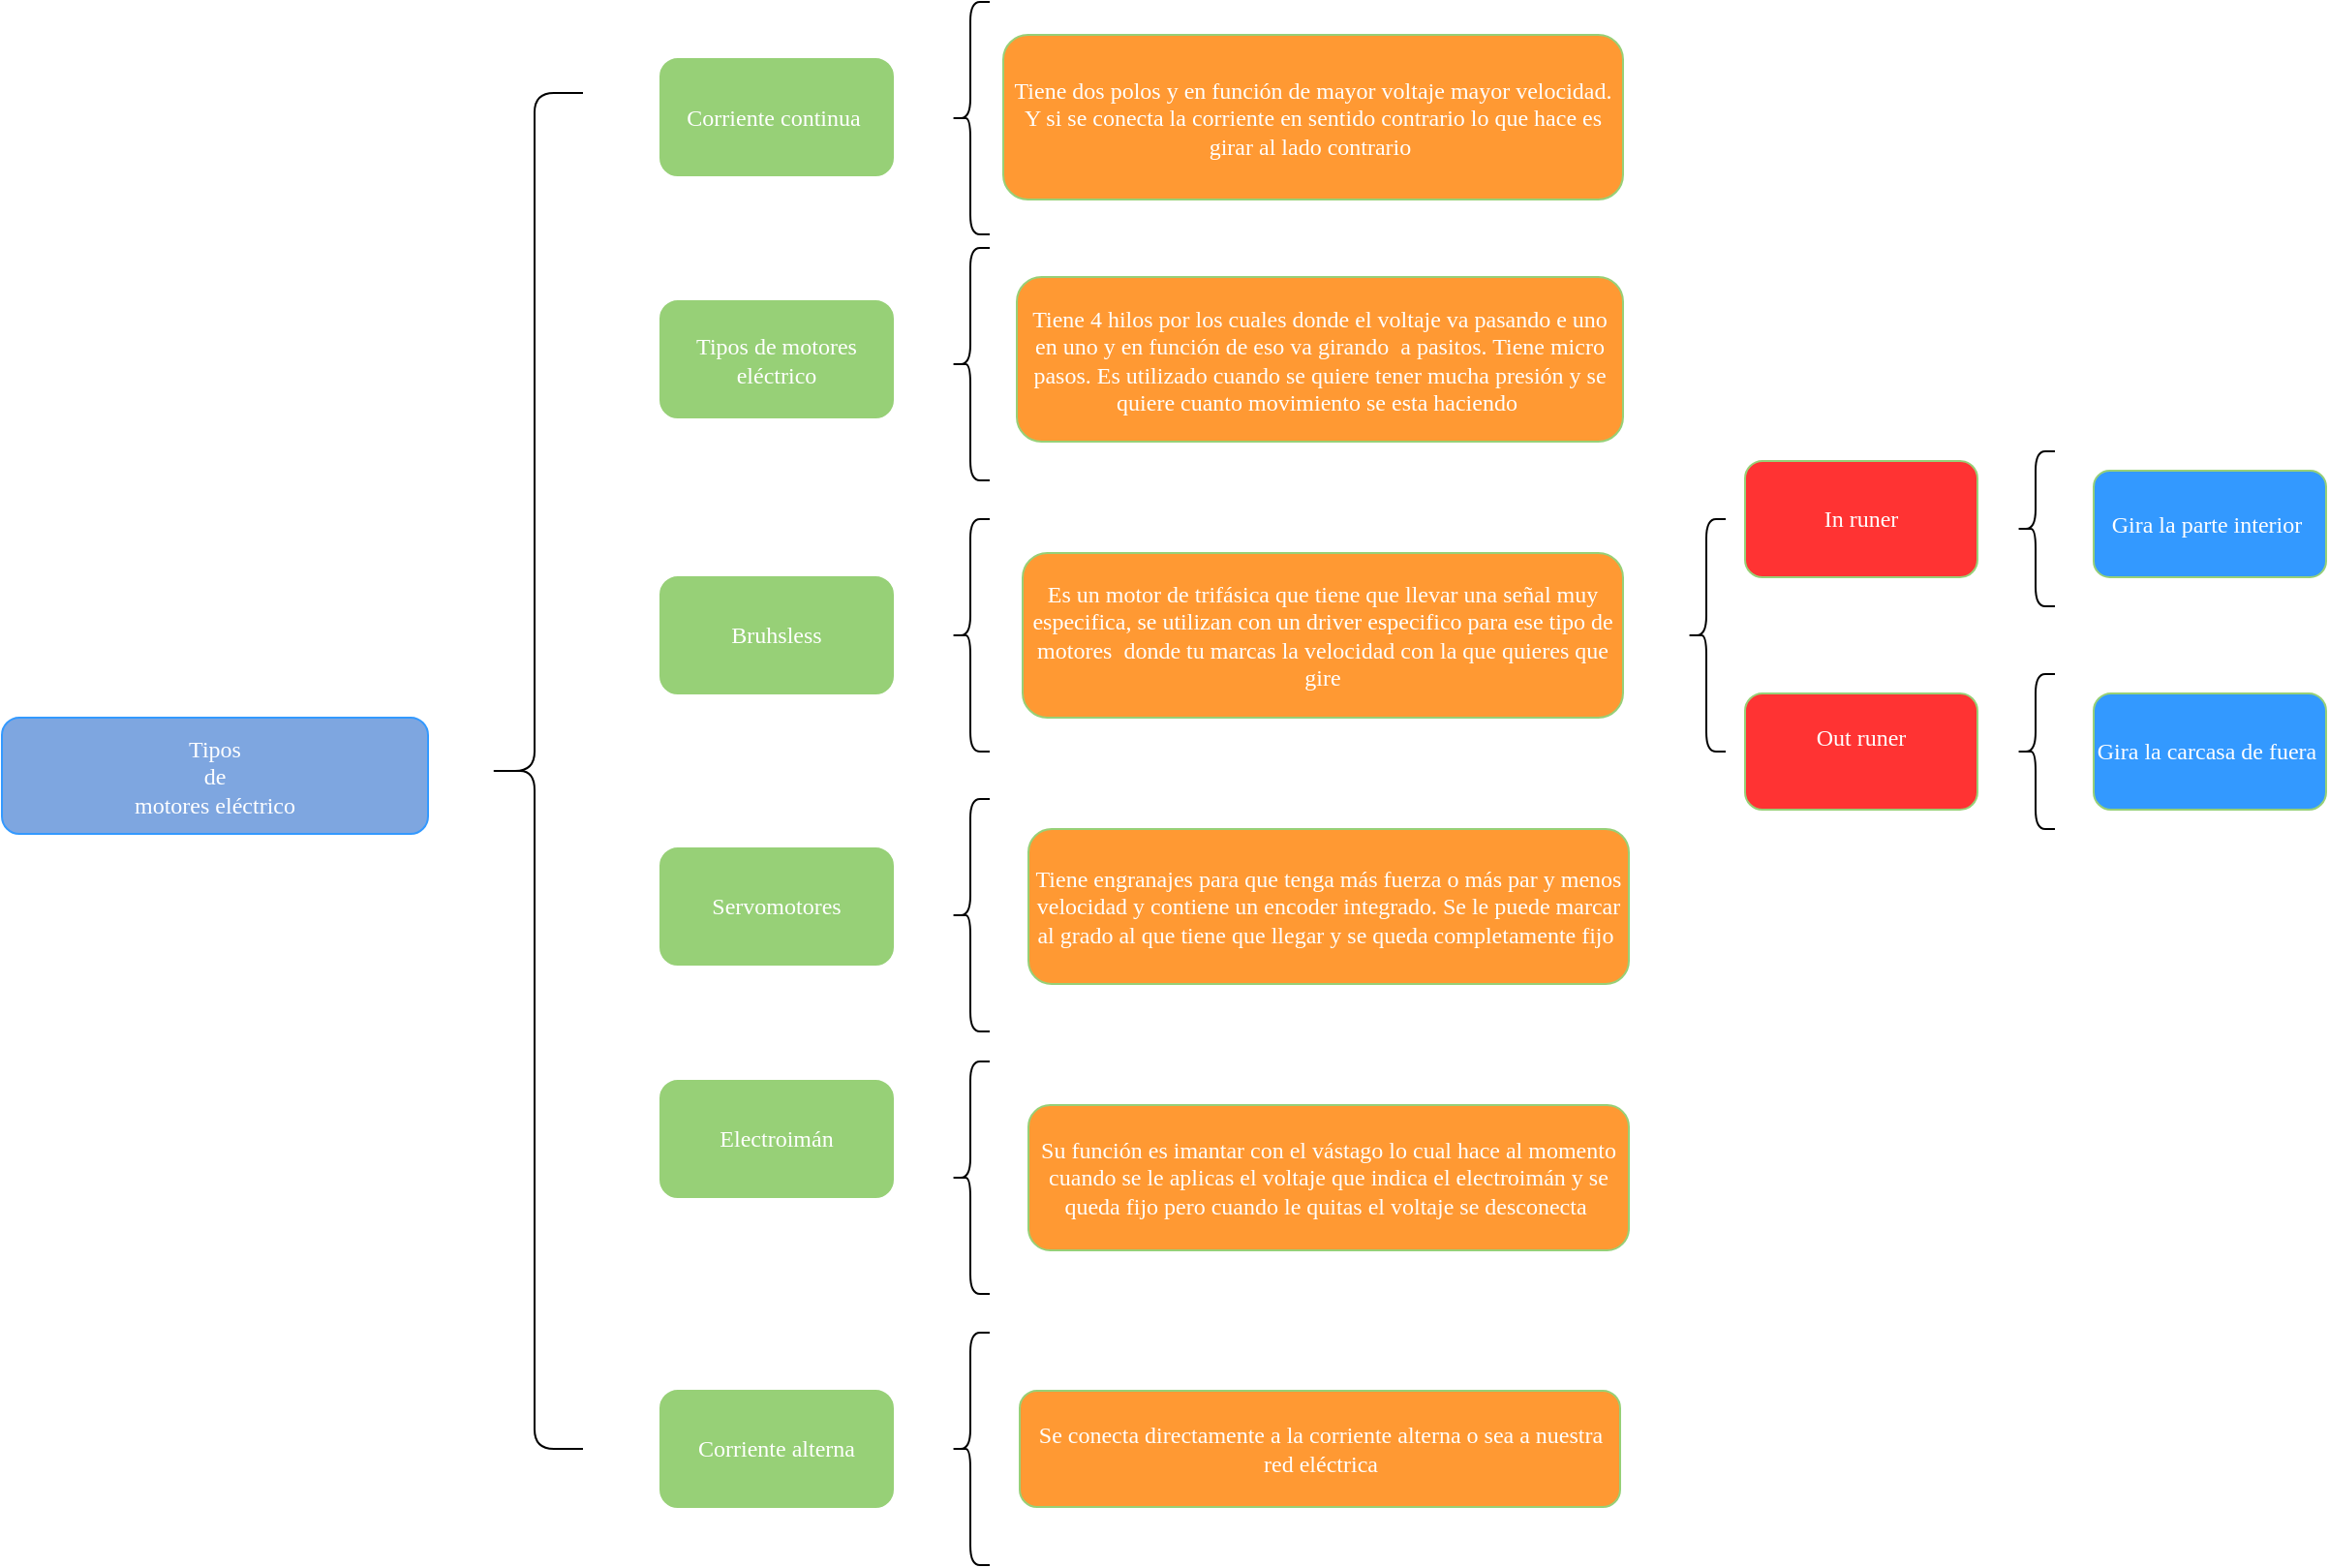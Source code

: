<mxfile version="14.6.6" type="google"><diagram id="9g-jqJviyaxle7_VzjZ4" name="Page-1"><mxGraphModel dx="1765" dy="575" grid="1" gridSize="10" guides="1" tooltips="1" connect="1" arrows="1" fold="1" page="1" pageScale="1" pageWidth="827" pageHeight="1169" math="0" shadow="0"><root><mxCell id="0"/><mxCell id="1" parent="0"/><mxCell id="UPoAu81CghStQ4tzAbnR-1" value="" style="shape=curlyBracket;whiteSpace=wrap;html=1;rounded=1;" vertex="1" parent="1"><mxGeometry x="240" y="100" width="50" height="700" as="geometry"/></mxCell><mxCell id="UPoAu81CghStQ4tzAbnR-3" value="&lt;font face=&quot;Verdana&quot; color=&quot;#ffffff&quot;&gt;Tipos &lt;br&gt;de &lt;br&gt;motores eléctrico&lt;/font&gt;" style="rounded=1;whiteSpace=wrap;html=1;strokeColor=#3399FF;fillColor=#7EA6E0;" vertex="1" parent="1"><mxGeometry x="-10" y="422.5" width="220" height="60" as="geometry"/></mxCell><mxCell id="UPoAu81CghStQ4tzAbnR-4" value="&lt;font face=&quot;Verdana&quot; color=&quot;#ffffff&quot;&gt;Corriente alterna&lt;/font&gt;" style="rounded=1;whiteSpace=wrap;html=1;fillColor=#97D077;strokeColor=#97D077;" vertex="1" parent="1"><mxGeometry x="330" y="770" width="120" height="60" as="geometry"/></mxCell><mxCell id="UPoAu81CghStQ4tzAbnR-5" value="&lt;font face=&quot;Verdana&quot; color=&quot;#ffffff&quot;&gt;Electroimán&lt;/font&gt;" style="rounded=1;whiteSpace=wrap;html=1;fillColor=#97D077;strokeColor=#97D077;" vertex="1" parent="1"><mxGeometry x="330" y="610" width="120" height="60" as="geometry"/></mxCell><mxCell id="UPoAu81CghStQ4tzAbnR-8" value="&lt;font face=&quot;Verdana&quot; color=&quot;#ffffff&quot;&gt;Tipos de motores eléctrico&lt;/font&gt;" style="rounded=1;whiteSpace=wrap;html=1;strokeColor=#97D077;fillColor=#97D077;" vertex="1" parent="1"><mxGeometry x="330" y="207.5" width="120" height="60" as="geometry"/></mxCell><mxCell id="UPoAu81CghStQ4tzAbnR-12" value="&lt;font color=&quot;#ffffff&quot; face=&quot;Verdana&quot;&gt;Servomotores&lt;/font&gt;" style="rounded=1;whiteSpace=wrap;html=1;fillColor=#97D077;strokeColor=#97D077;" vertex="1" parent="1"><mxGeometry x="330" y="490" width="120" height="60" as="geometry"/></mxCell><mxCell id="UPoAu81CghStQ4tzAbnR-15" value="&lt;font face=&quot;Verdana&quot; color=&quot;#ffffff&quot;&gt;Corriente continua&amp;nbsp;&lt;/font&gt;" style="rounded=1;whiteSpace=wrap;html=1;fillColor=#97D077;strokeColor=#97D077;" vertex="1" parent="1"><mxGeometry x="330" y="82.5" width="120" height="60" as="geometry"/></mxCell><mxCell id="UPoAu81CghStQ4tzAbnR-17" value="&lt;font face=&quot;Verdana&quot; color=&quot;#ffffff&quot;&gt;Bruhsless&lt;/font&gt;" style="rounded=1;whiteSpace=wrap;html=1;fillColor=#97D077;strokeColor=#97D077;" vertex="1" parent="1"><mxGeometry x="330" y="350" width="120" height="60" as="geometry"/></mxCell><mxCell id="UPoAu81CghStQ4tzAbnR-18" value="&lt;font face=&quot;Verdana&quot; color=&quot;#ffffff&quot;&gt;Su función&amp;nbsp;es imantar con el vástago&amp;nbsp;lo cual hace al momento cuando se le aplicas el voltaje que indica el electroimán y se queda fijo pero cuando le quitas el voltaje se desconecta&amp;nbsp;&lt;/font&gt;" style="rounded=1;whiteSpace=wrap;html=1;strokeColor=#97D077;fillColor=#FF9933;" vertex="1" parent="1"><mxGeometry x="520" y="622.5" width="310" height="75" as="geometry"/></mxCell><mxCell id="UPoAu81CghStQ4tzAbnR-19" value="&lt;font color=&quot;#ffffff&quot; face=&quot;Verdana&quot;&gt;Tiene engranajes para&amp;nbsp;que tenga más fuerza o más par y menos velocidad y contiene&amp;nbsp;un encoder integrado. Se le puede marcar al grado al que tiene que llegar y se queda&amp;nbsp;completamente fijo&amp;nbsp;&lt;/font&gt;" style="rounded=1;whiteSpace=wrap;html=1;strokeColor=#97D077;fillColor=#FF9933;" vertex="1" parent="1"><mxGeometry x="520" y="480" width="310" height="80" as="geometry"/></mxCell><mxCell id="UPoAu81CghStQ4tzAbnR-20" value="&lt;font face=&quot;Verdana&quot; color=&quot;#ffffff&quot;&gt;Tiene dos polos y en función&amp;nbsp;de mayor voltaje mayor velocidad. Y si se conecta la corriente en sentido contrario lo que hace es girar al lado contrario&amp;nbsp;&lt;/font&gt;" style="rounded=1;whiteSpace=wrap;html=1;strokeColor=#97D077;fillColor=#FF9933;" vertex="1" parent="1"><mxGeometry x="507" y="70" width="320" height="85" as="geometry"/></mxCell><mxCell id="UPoAu81CghStQ4tzAbnR-21" value="&lt;font face=&quot;Verdana&quot; color=&quot;#ffffff&quot;&gt;Tiene 4 hilos por los cuales donde el voltaje va pasando&amp;nbsp;e uno en uno y en función&amp;nbsp;de eso va girando&amp;nbsp; a pasitos. Tiene micro pasos. Es utilizado cuando se quiere tener mucha presión&amp;nbsp;y se quiere&amp;nbsp;cuanto movimiento se esta haciendo&amp;nbsp;&lt;/font&gt;" style="rounded=1;whiteSpace=wrap;html=1;strokeColor=#97D077;fillColor=#FF9933;" vertex="1" parent="1"><mxGeometry x="514" y="195" width="313" height="85" as="geometry"/></mxCell><mxCell id="UPoAu81CghStQ4tzAbnR-22" value="&lt;font face=&quot;Verdana&quot; color=&quot;#ffffff&quot;&gt;Es un motor de trifásica que tiene que llevar una señal muy especifica, se utilizan con un driver especifico&amp;nbsp;para ese tipo de motores&amp;nbsp; donde tu marcas la velocidad con la que quieres que gire&lt;/font&gt;" style="rounded=1;whiteSpace=wrap;html=1;strokeColor=#97D077;fillColor=#FF9933;" vertex="1" parent="1"><mxGeometry x="517" y="337.5" width="310" height="85" as="geometry"/></mxCell><mxCell id="UPoAu81CghStQ4tzAbnR-24" value="&lt;font face=&quot;Verdana&quot; color=&quot;#ffffff&quot;&gt;In runer&lt;/font&gt;" style="rounded=1;whiteSpace=wrap;html=1;strokeColor=#97D077;fillColor=#FF3333;" vertex="1" parent="1"><mxGeometry x="890" y="290" width="120" height="60" as="geometry"/></mxCell><mxCell id="UPoAu81CghStQ4tzAbnR-25" value="&lt;font face=&quot;Verdana&quot; color=&quot;#ffffff&quot;&gt;Out runer&lt;br&gt;&lt;br&gt;&lt;/font&gt;" style="rounded=1;whiteSpace=wrap;html=1;strokeColor=#97D077;fillColor=#FF3333;" vertex="1" parent="1"><mxGeometry x="890" y="410" width="120" height="60" as="geometry"/></mxCell><mxCell id="UPoAu81CghStQ4tzAbnR-26" value="&lt;font face=&quot;Verdana&quot; color=&quot;#ffffff&quot;&gt;Gira la parte interior&amp;nbsp;&lt;/font&gt;" style="rounded=1;whiteSpace=wrap;html=1;strokeColor=#97D077;fillColor=#3399FF;" vertex="1" parent="1"><mxGeometry x="1070" y="295" width="120" height="55" as="geometry"/></mxCell><mxCell id="UPoAu81CghStQ4tzAbnR-27" value="&lt;font face=&quot;Verdana&quot; color=&quot;#ffffff&quot;&gt;Gira la carcasa de fuera&amp;nbsp;&lt;/font&gt;" style="rounded=1;whiteSpace=wrap;html=1;strokeColor=#97D077;fillColor=#3399FF;" vertex="1" parent="1"><mxGeometry x="1070" y="410" width="120" height="60" as="geometry"/></mxCell><mxCell id="UPoAu81CghStQ4tzAbnR-28" value="&lt;font color=&quot;#ffffff&quot; face=&quot;Verdana&quot;&gt;Se conecta directamente a la corriente alterna o sea a nuestra red&amp;nbsp;eléctrica&lt;/font&gt;" style="rounded=1;whiteSpace=wrap;html=1;strokeColor=#97D077;fillColor=#FF9933;" vertex="1" parent="1"><mxGeometry x="515.5" y="770" width="310" height="60" as="geometry"/></mxCell><mxCell id="UPoAu81CghStQ4tzAbnR-30" value="" style="shape=curlyBracket;whiteSpace=wrap;html=1;rounded=1;fillColor=#000000;" vertex="1" parent="1"><mxGeometry x="480" y="53" width="20" height="120" as="geometry"/></mxCell><mxCell id="UPoAu81CghStQ4tzAbnR-32" style="edgeStyle=orthogonalEdgeStyle;rounded=0;orthogonalLoop=1;jettySize=auto;html=1;exitX=0.5;exitY=1;exitDx=0;exitDy=0;" edge="1" parent="1" source="UPoAu81CghStQ4tzAbnR-15" target="UPoAu81CghStQ4tzAbnR-15"><mxGeometry relative="1" as="geometry"/></mxCell><mxCell id="UPoAu81CghStQ4tzAbnR-33" value="" style="shape=curlyBracket;whiteSpace=wrap;html=1;rounded=1;fillColor=#000000;" vertex="1" parent="1"><mxGeometry x="480" y="180" width="20" height="120" as="geometry"/></mxCell><mxCell id="UPoAu81CghStQ4tzAbnR-36" value="" style="shape=curlyBracket;whiteSpace=wrap;html=1;rounded=1;fillColor=#000000;" vertex="1" parent="1"><mxGeometry x="480" y="320" width="20" height="120" as="geometry"/></mxCell><mxCell id="UPoAu81CghStQ4tzAbnR-42" value="" style="shape=curlyBracket;whiteSpace=wrap;html=1;rounded=1;fillColor=#000000;" vertex="1" parent="1"><mxGeometry x="480" y="464.5" width="20" height="120" as="geometry"/></mxCell><mxCell id="UPoAu81CghStQ4tzAbnR-44" value="" style="shape=curlyBracket;whiteSpace=wrap;html=1;rounded=1;fillColor=#000000;" vertex="1" parent="1"><mxGeometry x="480" y="740" width="20" height="120" as="geometry"/></mxCell><mxCell id="UPoAu81CghStQ4tzAbnR-49" value="" style="shape=curlyBracket;whiteSpace=wrap;html=1;rounded=1;fillColor=#000000;" vertex="1" parent="1"><mxGeometry x="480" y="600" width="20" height="120" as="geometry"/></mxCell><mxCell id="UPoAu81CghStQ4tzAbnR-52" value="" style="shape=curlyBracket;whiteSpace=wrap;html=1;rounded=1;fillColor=#000000;" vertex="1" parent="1"><mxGeometry x="860" y="320" width="20" height="120" as="geometry"/></mxCell><mxCell id="UPoAu81CghStQ4tzAbnR-54" value="" style="shape=curlyBracket;whiteSpace=wrap;html=1;rounded=1;fillColor=#000000;" vertex="1" parent="1"><mxGeometry x="1030" y="400" width="20" height="80" as="geometry"/></mxCell><mxCell id="UPoAu81CghStQ4tzAbnR-57" value="" style="shape=curlyBracket;whiteSpace=wrap;html=1;rounded=1;fillColor=#000000;size=0.5;" vertex="1" parent="1"><mxGeometry x="1030" y="285" width="20" height="80" as="geometry"/></mxCell></root></mxGraphModel></diagram></mxfile>